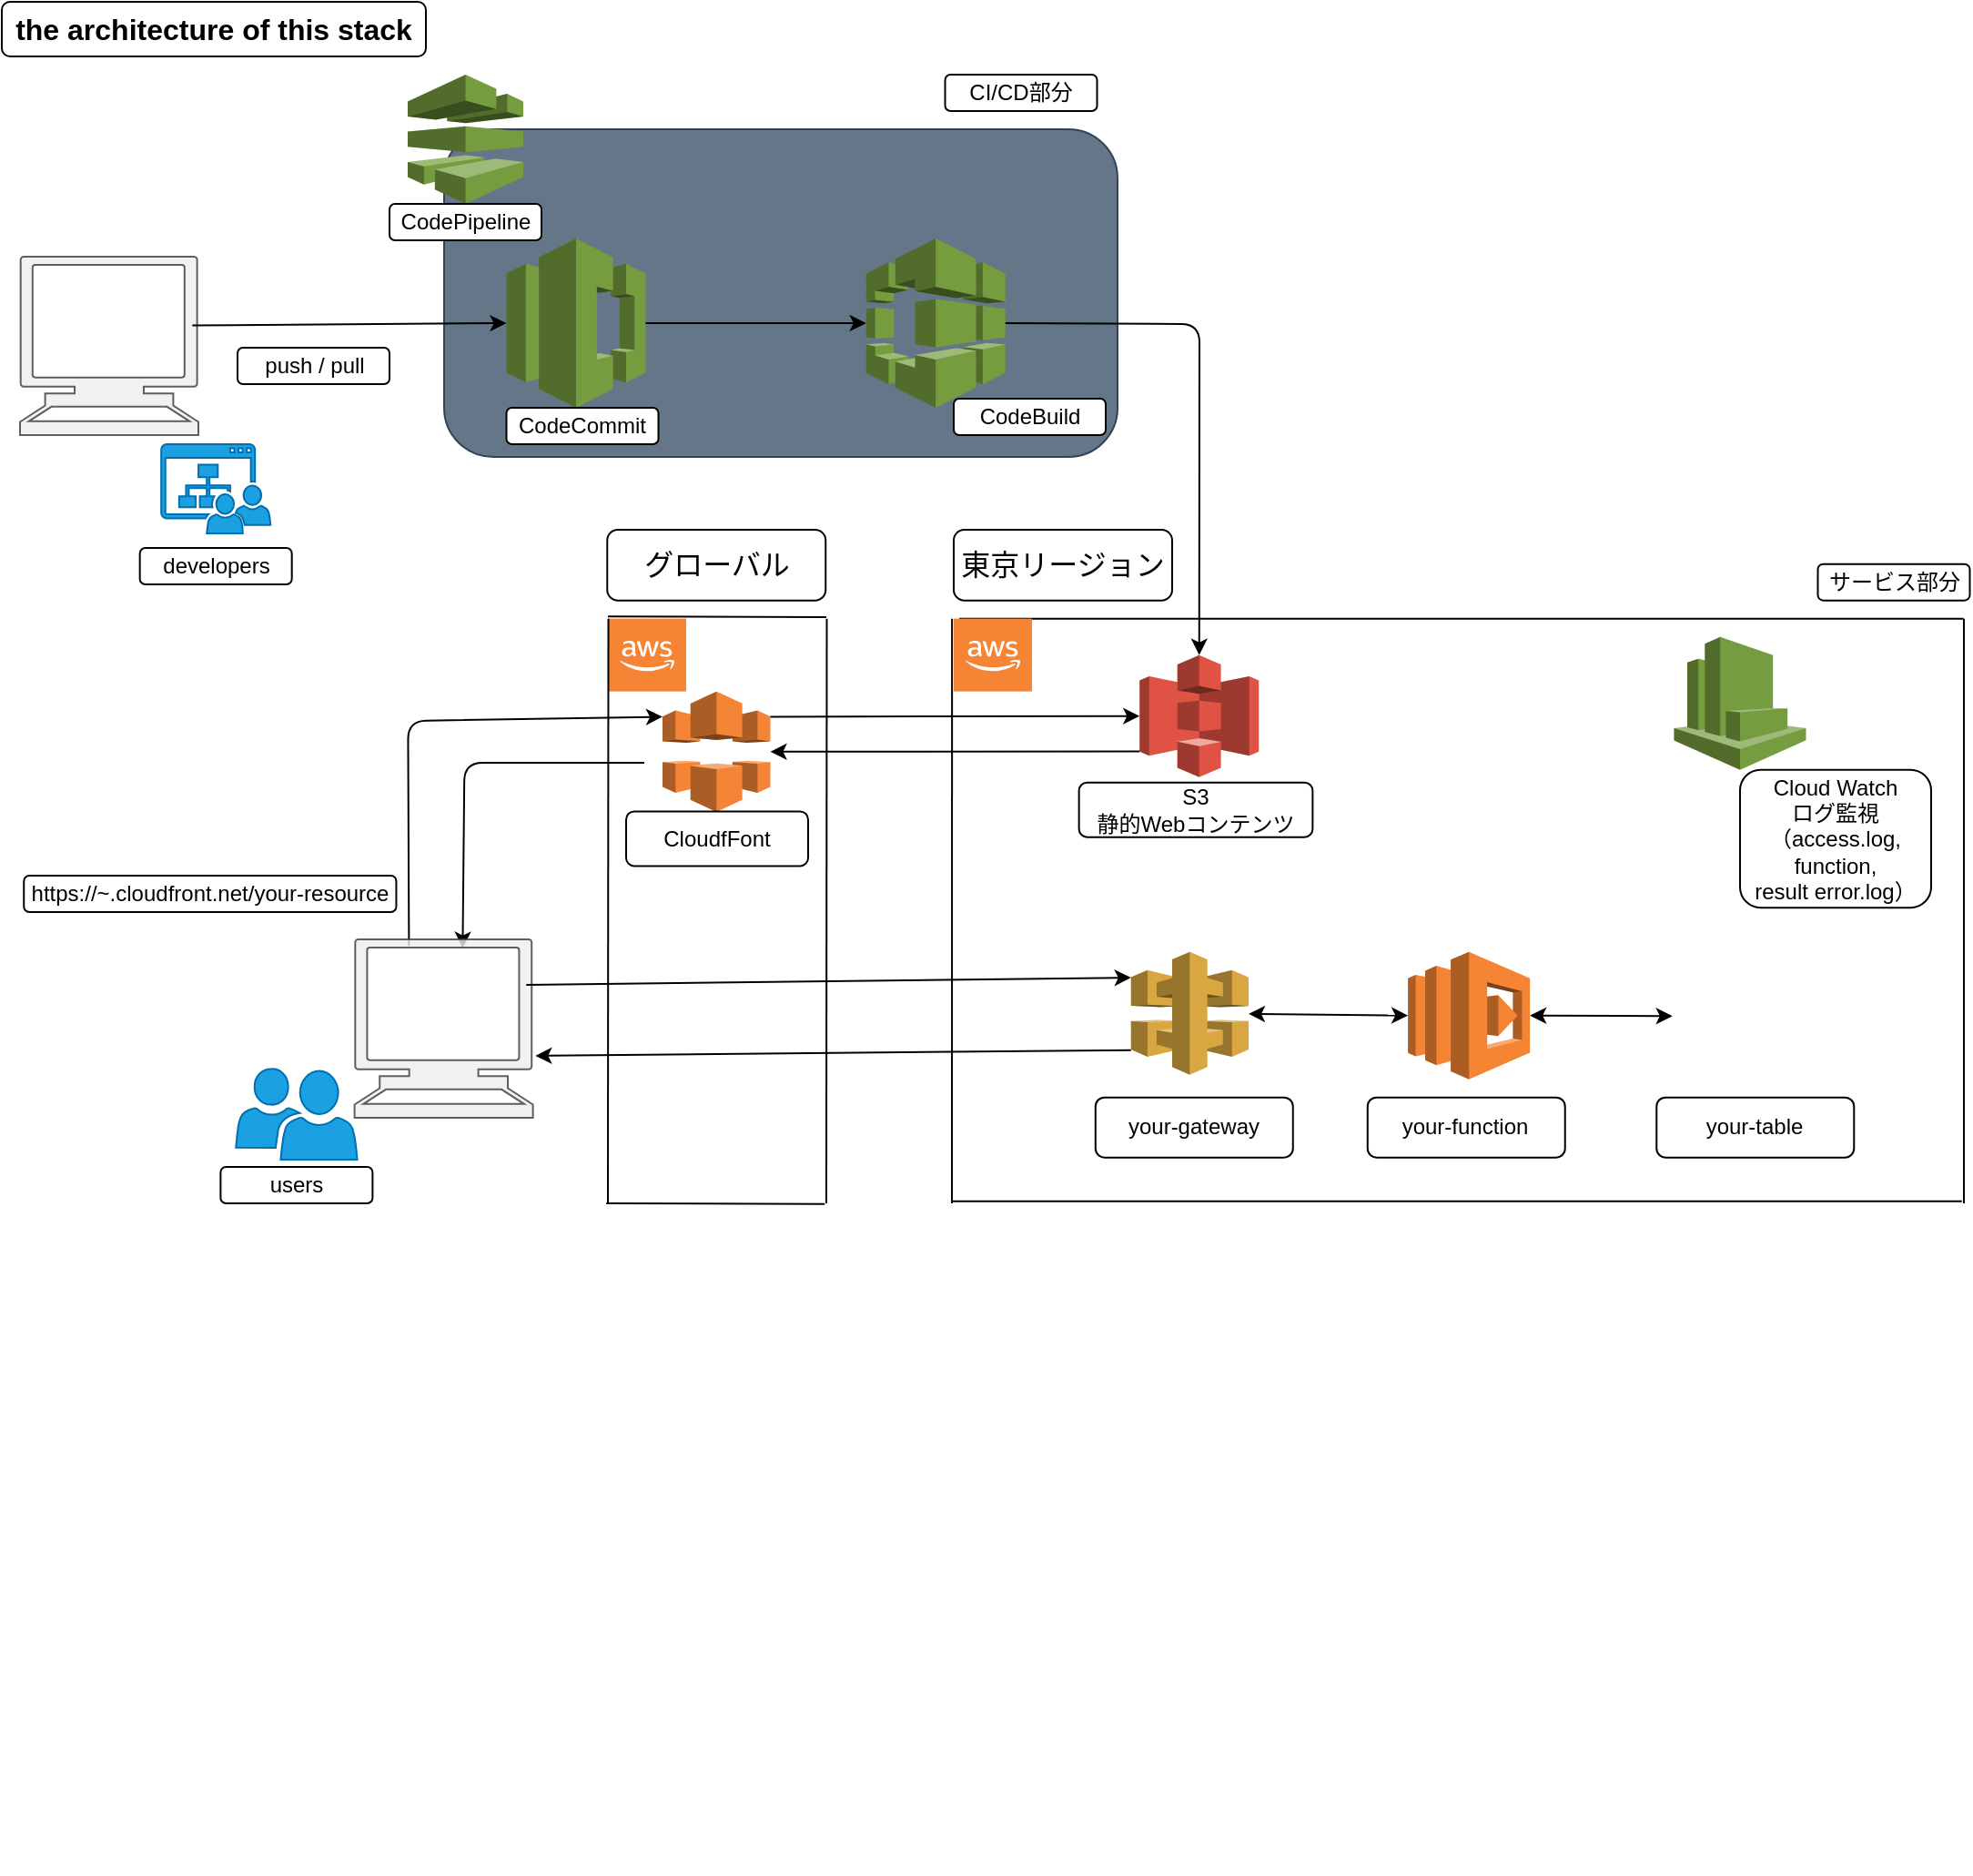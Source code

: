 <mxfile version="13.1.3">
    <diagram id="RdlPr2Q6MnW2luUlwpBi" name="architecture">
        <mxGraphModel dx="392" dy="711" grid="1" gridSize="10" guides="1" tooltips="1" connect="1" arrows="1" fold="1" page="1" pageScale="1" pageWidth="827" pageHeight="1169" math="0" shadow="0">
            <root>
                <mxCell id="1V4Hd56TM4v9YoMfYFqL-0"/>
                <mxCell id="1V4Hd56TM4v9YoMfYFqL-1" parent="1V4Hd56TM4v9YoMfYFqL-0"/>
                <mxCell id="1V4Hd56TM4v9YoMfYFqL-2" value="" style="rounded=1;whiteSpace=wrap;html=1;fillColor=#647687;strokeColor=#314354;fontColor=#ffffff;" parent="1V4Hd56TM4v9YoMfYFqL-1" vertex="1">
                    <mxGeometry x="1070" y="70" width="370" height="180" as="geometry"/>
                </mxCell>
                <mxCell id="1V4Hd56TM4v9YoMfYFqL-3" value="&lt;span style=&quot;font-size: 16px&quot;&gt;&lt;b&gt;the architecture of this stack&lt;/b&gt;&lt;/span&gt;" style="rounded=1;whiteSpace=wrap;html=1;" parent="1V4Hd56TM4v9YoMfYFqL-1" vertex="1">
                    <mxGeometry x="827" width="233" height="30" as="geometry"/>
                </mxCell>
                <mxCell id="1V4Hd56TM4v9YoMfYFqL-5" value="" style="outlineConnect=0;dashed=0;verticalLabelPosition=bottom;verticalAlign=top;align=center;html=1;shape=mxgraph.aws3.cloudwatch;fillColor=#759C3E;gradientColor=none;" parent="1V4Hd56TM4v9YoMfYFqL-1" vertex="1">
                    <mxGeometry x="1745.75" y="348.82" width="72.5" height="73" as="geometry"/>
                </mxCell>
                <mxCell id="1V4Hd56TM4v9YoMfYFqL-6" value="Cloud Watch&lt;br&gt;ログ監視（access.log,&lt;br&gt;function,&lt;br&gt;result&amp;nbsp;error.log）" style="rounded=1;whiteSpace=wrap;html=1;" parent="1V4Hd56TM4v9YoMfYFqL-1" vertex="1">
                    <mxGeometry x="1782" y="421.82" width="105" height="75.75" as="geometry"/>
                </mxCell>
                <mxCell id="1V4Hd56TM4v9YoMfYFqL-7" value="" style="endArrow=none;html=1;" parent="1V4Hd56TM4v9YoMfYFqL-1" edge="1">
                    <mxGeometry width="50" height="50" relative="1" as="geometry">
                        <mxPoint x="1349" y="660" as="sourcePoint"/>
                        <mxPoint x="1349.07" y="338.82" as="targetPoint"/>
                    </mxGeometry>
                </mxCell>
                <mxCell id="1V4Hd56TM4v9YoMfYFqL-8" value="" style="endArrow=none;html=1;" parent="1V4Hd56TM4v9YoMfYFqL-1" edge="1">
                    <mxGeometry width="50" height="50" relative="1" as="geometry">
                        <mxPoint x="1353" y="338.82" as="sourcePoint"/>
                        <mxPoint x="1904.75" y="338.82" as="targetPoint"/>
                        <Array as="points">
                            <mxPoint x="1737.5" y="338.82"/>
                        </Array>
                    </mxGeometry>
                </mxCell>
                <mxCell id="1V4Hd56TM4v9YoMfYFqL-9" value="" style="endArrow=none;html=1;" parent="1V4Hd56TM4v9YoMfYFqL-1" edge="1">
                    <mxGeometry width="50" height="50" relative="1" as="geometry">
                        <mxPoint x="1905" y="660" as="sourcePoint"/>
                        <mxPoint x="1905" y="338.82" as="targetPoint"/>
                    </mxGeometry>
                </mxCell>
                <mxCell id="1V4Hd56TM4v9YoMfYFqL-10" value="" style="endArrow=none;html=1;" parent="1V4Hd56TM4v9YoMfYFqL-1" edge="1">
                    <mxGeometry width="50" height="50" relative="1" as="geometry">
                        <mxPoint x="1349.13" y="658.82" as="sourcePoint"/>
                        <mxPoint x="1903.88" y="658.82" as="targetPoint"/>
                        <Array as="points">
                            <mxPoint x="1740.13" y="658.82"/>
                        </Array>
                    </mxGeometry>
                </mxCell>
                <mxCell id="1V4Hd56TM4v9YoMfYFqL-12" value="S3&lt;br&gt;静的Webコンテンツ" style="rounded=1;whiteSpace=wrap;html=1;" parent="1V4Hd56TM4v9YoMfYFqL-1" vertex="1">
                    <mxGeometry x="1418.82" y="428.82" width="128.37" height="30" as="geometry"/>
                </mxCell>
                <mxCell id="1V4Hd56TM4v9YoMfYFqL-13" value="" style="endArrow=classic;html=1;exitX=0.305;exitY=0.037;exitDx=0;exitDy=0;exitPerimeter=0;entryX=0;entryY=0.21;entryDx=0;entryDy=0;entryPerimeter=0;" parent="1V4Hd56TM4v9YoMfYFqL-1" source="1V4Hd56TM4v9YoMfYFqL-27" target="y1uZQRvIRHTs39_nLoEU-7" edge="1">
                    <mxGeometry width="50" height="50" relative="1" as="geometry">
                        <mxPoint x="1050.18" y="708" as="sourcePoint"/>
                        <mxPoint x="1160" y="392" as="targetPoint"/>
                        <Array as="points">
                            <mxPoint x="1050.18" y="395"/>
                        </Array>
                    </mxGeometry>
                </mxCell>
                <mxCell id="1V4Hd56TM4v9YoMfYFqL-14" value="" style="outlineConnect=0;dashed=0;verticalLabelPosition=bottom;verticalAlign=top;align=center;html=1;shape=mxgraph.aws3.cloud_2;fillColor=#F58534;gradientColor=none;" parent="1V4Hd56TM4v9YoMfYFqL-1" vertex="1">
                    <mxGeometry x="1350" y="338.82" width="43" height="40" as="geometry"/>
                </mxCell>
                <mxCell id="1V4Hd56TM4v9YoMfYFqL-16" value="" style="endArrow=classic;html=1;entryX=0.606;entryY=0.049;entryDx=0;entryDy=0;entryPerimeter=0;" parent="1V4Hd56TM4v9YoMfYFqL-1" target="1V4Hd56TM4v9YoMfYFqL-27" edge="1">
                    <mxGeometry width="50" height="50" relative="1" as="geometry">
                        <mxPoint x="1180" y="418" as="sourcePoint"/>
                        <mxPoint x="1081.676" y="706.628" as="targetPoint"/>
                        <Array as="points">
                            <mxPoint x="1081.18" y="418"/>
                        </Array>
                    </mxGeometry>
                </mxCell>
                <mxCell id="1V4Hd56TM4v9YoMfYFqL-26" style="edgeStyle=orthogonalEdgeStyle;rounded=0;orthogonalLoop=1;jettySize=auto;html=1;exitX=0.5;exitY=1;exitDx=0;exitDy=0;" parent="1V4Hd56TM4v9YoMfYFqL-1" edge="1">
                    <mxGeometry relative="1" as="geometry">
                        <mxPoint x="1686" y="1020" as="sourcePoint"/>
                        <mxPoint x="1686" y="1020" as="targetPoint"/>
                    </mxGeometry>
                </mxCell>
                <mxCell id="1V4Hd56TM4v9YoMfYFqL-27" value="" style="shape=mxgraph.signs.tech.computer;html=1;fillColor=#eeeeee;strokeColor=#36393d;verticalLabelPosition=bottom;verticalAlign=top;align=center;opacity=80;" parent="1V4Hd56TM4v9YoMfYFqL-1" vertex="1">
                    <mxGeometry x="1020.81" y="515" width="98" height="98" as="geometry"/>
                </mxCell>
                <mxCell id="1V4Hd56TM4v9YoMfYFqL-49" value="" style="outlineConnect=0;dashed=0;verticalLabelPosition=bottom;verticalAlign=top;align=center;html=1;shape=mxgraph.aws3.s3;fillColor=#E05243;gradientColor=none;" parent="1V4Hd56TM4v9YoMfYFqL-1" vertex="1">
                    <mxGeometry x="1452.12" y="358.82" width="65.5" height="67" as="geometry"/>
                </mxCell>
                <mxCell id="1V4Hd56TM4v9YoMfYFqL-50" value="&lt;font style=&quot;font-size: 16px&quot;&gt;東京リージョン&lt;/font&gt;" style="rounded=1;whiteSpace=wrap;html=1;" parent="1V4Hd56TM4v9YoMfYFqL-1" vertex="1">
                    <mxGeometry x="1350" y="290" width="120" height="38.82" as="geometry"/>
                </mxCell>
                <mxCell id="1V4Hd56TM4v9YoMfYFqL-51" value="" style="outlineConnect=0;dashed=0;verticalLabelPosition=bottom;verticalAlign=top;align=center;html=1;shape=mxgraph.aws3.codepipeline;fillColor=#759C3E;gradientColor=none;" parent="1V4Hd56TM4v9YoMfYFqL-1" vertex="1">
                    <mxGeometry x="1050" y="40" width="63.5" height="71" as="geometry"/>
                </mxCell>
                <mxCell id="1V4Hd56TM4v9YoMfYFqL-52" value="" style="outlineConnect=0;dashed=0;verticalLabelPosition=bottom;verticalAlign=top;align=center;html=1;shape=mxgraph.aws3.codecommit;fillColor=#759C3E;gradientColor=none;" parent="1V4Hd56TM4v9YoMfYFqL-1" vertex="1">
                    <mxGeometry x="1104.25" y="130" width="76.5" height="93" as="geometry"/>
                </mxCell>
                <mxCell id="1V4Hd56TM4v9YoMfYFqL-53" value="" style="outlineConnect=0;dashed=0;verticalLabelPosition=bottom;verticalAlign=top;align=center;html=1;shape=mxgraph.aws3.codebuild;fillColor=#759C3E;gradientColor=none;" parent="1V4Hd56TM4v9YoMfYFqL-1" vertex="1">
                    <mxGeometry x="1301.87" y="130" width="76.5" height="93" as="geometry"/>
                </mxCell>
                <mxCell id="1V4Hd56TM4v9YoMfYFqL-54" value="" style="endArrow=classic;html=1;exitX=1;exitY=0.5;exitDx=0;exitDy=0;exitPerimeter=0;entryX=0;entryY=0.5;entryDx=0;entryDy=0;entryPerimeter=0;" parent="1V4Hd56TM4v9YoMfYFqL-1" source="1V4Hd56TM4v9YoMfYFqL-52" target="1V4Hd56TM4v9YoMfYFqL-53" edge="1">
                    <mxGeometry width="50" height="50" relative="1" as="geometry">
                        <mxPoint x="1200" y="200" as="sourcePoint"/>
                        <mxPoint x="1250" y="150" as="targetPoint"/>
                    </mxGeometry>
                </mxCell>
                <mxCell id="1V4Hd56TM4v9YoMfYFqL-55" value="" style="endArrow=classic;html=1;exitX=1;exitY=0.5;exitDx=0;exitDy=0;exitPerimeter=0;entryX=0.5;entryY=0;entryDx=0;entryDy=0;entryPerimeter=0;" parent="1V4Hd56TM4v9YoMfYFqL-1" source="1V4Hd56TM4v9YoMfYFqL-53" target="1V4Hd56TM4v9YoMfYFqL-49" edge="1">
                    <mxGeometry width="50" height="50" relative="1" as="geometry">
                        <mxPoint x="1410" y="260" as="sourcePoint"/>
                        <mxPoint x="1460" y="210" as="targetPoint"/>
                        <Array as="points">
                            <mxPoint x="1485" y="177"/>
                        </Array>
                    </mxGeometry>
                </mxCell>
                <mxCell id="1V4Hd56TM4v9YoMfYFqL-56" value="" style="shape=mxgraph.signs.tech.computer;html=1;fillColor=#eeeeee;strokeColor=#36393d;verticalLabelPosition=bottom;verticalAlign=top;align=center;opacity=80;" parent="1V4Hd56TM4v9YoMfYFqL-1" vertex="1">
                    <mxGeometry x="837" y="140" width="98" height="98" as="geometry"/>
                </mxCell>
                <mxCell id="1V4Hd56TM4v9YoMfYFqL-57" value="" style="endArrow=classic;html=1;exitX=0.966;exitY=0.385;exitDx=0;exitDy=0;exitPerimeter=0;entryX=0;entryY=0.5;entryDx=0;entryDy=0;entryPerimeter=0;" parent="1V4Hd56TM4v9YoMfYFqL-1" source="1V4Hd56TM4v9YoMfYFqL-56" target="1V4Hd56TM4v9YoMfYFqL-52" edge="1">
                    <mxGeometry width="50" height="50" relative="1" as="geometry">
                        <mxPoint x="990" y="210" as="sourcePoint"/>
                        <mxPoint x="1040" y="160" as="targetPoint"/>
                    </mxGeometry>
                </mxCell>
                <mxCell id="1V4Hd56TM4v9YoMfYFqL-58" value="CodePipeline" style="rounded=1;whiteSpace=wrap;html=1;" parent="1V4Hd56TM4v9YoMfYFqL-1" vertex="1">
                    <mxGeometry x="1040" y="111" width="83.5" height="20" as="geometry"/>
                </mxCell>
                <mxCell id="1V4Hd56TM4v9YoMfYFqL-59" value="CodeCommit" style="rounded=1;whiteSpace=wrap;html=1;" parent="1V4Hd56TM4v9YoMfYFqL-1" vertex="1">
                    <mxGeometry x="1104.25" y="223" width="83.5" height="20" as="geometry"/>
                </mxCell>
                <mxCell id="1V4Hd56TM4v9YoMfYFqL-60" value="CodeBuild" style="rounded=1;whiteSpace=wrap;html=1;" parent="1V4Hd56TM4v9YoMfYFqL-1" vertex="1">
                    <mxGeometry x="1350" y="218" width="83.5" height="20" as="geometry"/>
                </mxCell>
                <mxCell id="1V4Hd56TM4v9YoMfYFqL-61" value="push / pull" style="rounded=1;whiteSpace=wrap;html=1;" parent="1V4Hd56TM4v9YoMfYFqL-1" vertex="1">
                    <mxGeometry x="956.5" y="190" width="83.5" height="20" as="geometry"/>
                </mxCell>
                <mxCell id="1V4Hd56TM4v9YoMfYFqL-65" value="" style="shape=image;html=1;verticalAlign=top;verticalLabelPosition=bottom;labelBackgroundColor=#ffffff;imageAspect=0;aspect=fixed;image=https://cdn4.iconfinder.com/data/icons/logos-and-brands/512/367_Vuejs_logo-128.png" parent="1V4Hd56TM4v9YoMfYFqL-1" vertex="1">
                    <mxGeometry x="1494.75" y="338.82" width="55" height="55" as="geometry"/>
                </mxCell>
                <mxCell id="1V4Hd56TM4v9YoMfYFqL-66" value="" style="outlineConnect=0;dashed=0;verticalLabelPosition=bottom;verticalAlign=top;align=center;html=1;shape=mxgraph.aws3.api_gateway;fillColor=#D9A741;gradientColor=none;" parent="1V4Hd56TM4v9YoMfYFqL-1" vertex="1">
                    <mxGeometry x="1447.37" y="521.82" width="64.63" height="67.5" as="geometry"/>
                </mxCell>
                <mxCell id="1V4Hd56TM4v9YoMfYFqL-68" value="your-function" style="rounded=1;whiteSpace=wrap;html=1;" parent="1V4Hd56TM4v9YoMfYFqL-1" vertex="1">
                    <mxGeometry x="1577.38" y="601.82" width="108.49" height="33" as="geometry"/>
                </mxCell>
                <mxCell id="1V4Hd56TM4v9YoMfYFqL-69" value="" style="outlineConnect=0;dashed=0;verticalLabelPosition=bottom;verticalAlign=top;align=center;html=1;shape=mxgraph.aws3.lambda;fillColor=#F58534;gradientColor=none;" parent="1V4Hd56TM4v9YoMfYFqL-1" vertex="1">
                    <mxGeometry x="1599.58" y="521.82" width="67" height="70" as="geometry"/>
                </mxCell>
                <mxCell id="1V4Hd56TM4v9YoMfYFqL-70" value="" style="endArrow=classic;html=1;entryX=0;entryY=0.21;entryDx=0;entryDy=0;entryPerimeter=0;" parent="1V4Hd56TM4v9YoMfYFqL-1" target="1V4Hd56TM4v9YoMfYFqL-66" edge="1">
                    <mxGeometry width="50" height="50" relative="1" as="geometry">
                        <mxPoint x="1115.13" y="540" as="sourcePoint"/>
                        <mxPoint x="1255.63" y="799.41" as="targetPoint"/>
                        <Array as="points"/>
                    </mxGeometry>
                </mxCell>
                <mxCell id="1V4Hd56TM4v9YoMfYFqL-71" value="" style="endArrow=classic;html=1;exitX=0;exitY=0.8;exitDx=0;exitDy=0;exitPerimeter=0;entryX=1.014;entryY=0.653;entryDx=0;entryDy=0;entryPerimeter=0;" parent="1V4Hd56TM4v9YoMfYFqL-1" source="1V4Hd56TM4v9YoMfYFqL-66" target="1V4Hd56TM4v9YoMfYFqL-27" edge="1">
                    <mxGeometry width="50" height="50" relative="1" as="geometry">
                        <mxPoint x="1246.88" y="890.4" as="sourcePoint"/>
                        <mxPoint x="924.13" y="890" as="targetPoint"/>
                        <Array as="points"/>
                    </mxGeometry>
                </mxCell>
                <mxCell id="1V4Hd56TM4v9YoMfYFqL-72" value="" style="endArrow=classic;startArrow=classic;html=1;entryX=0;entryY=0.5;entryDx=0;entryDy=0;entryPerimeter=0;" parent="1V4Hd56TM4v9YoMfYFqL-1" source="1V4Hd56TM4v9YoMfYFqL-66" target="1V4Hd56TM4v9YoMfYFqL-69" edge="1">
                    <mxGeometry width="50" height="50" relative="1" as="geometry">
                        <mxPoint x="1517.72" y="561.82" as="sourcePoint"/>
                        <mxPoint x="1597.32" y="561.82" as="targetPoint"/>
                    </mxGeometry>
                </mxCell>
                <mxCell id="1V4Hd56TM4v9YoMfYFqL-73" value="" style="shape=image;html=1;verticalAlign=top;verticalLabelPosition=bottom;labelBackgroundColor=#ffffff;imageAspect=0;aspect=fixed;image=https://cdn2.iconfinder.com/data/icons/amazon-aws-stencils/100/Database_copy_DynamoDB-128.png" parent="1V4Hd56TM4v9YoMfYFqL-1" vertex="1">
                    <mxGeometry x="1744.88" y="511.82" width="91" height="91" as="geometry"/>
                </mxCell>
                <mxCell id="1V4Hd56TM4v9YoMfYFqL-74" value="" style="endArrow=classic;startArrow=classic;html=1;exitX=1;exitY=0.5;exitDx=0;exitDy=0;exitPerimeter=0;" parent="1V4Hd56TM4v9YoMfYFqL-1" source="1V4Hd56TM4v9YoMfYFqL-69" target="1V4Hd56TM4v9YoMfYFqL-73" edge="1">
                    <mxGeometry width="50" height="50" relative="1" as="geometry">
                        <mxPoint x="1672.23" y="556.73" as="sourcePoint"/>
                        <mxPoint x="1744.88" y="556.73" as="targetPoint"/>
                    </mxGeometry>
                </mxCell>
                <mxCell id="1V4Hd56TM4v9YoMfYFqL-84" value="" style="shape=image;html=1;verticalAlign=top;verticalLabelPosition=bottom;labelBackgroundColor=#ffffff;imageAspect=0;aspect=fixed;image=https://cdn2.iconfinder.com/data/icons/designer-skills/128/react-128.png" parent="1V4Hd56TM4v9YoMfYFqL-1" vertex="1">
                    <mxGeometry x="1552.95" y="338.82" width="60" height="60" as="geometry"/>
                </mxCell>
                <mxCell id="1V4Hd56TM4v9YoMfYFqL-87" value="your-gateway" style="rounded=1;whiteSpace=wrap;html=1;" parent="1V4Hd56TM4v9YoMfYFqL-1" vertex="1">
                    <mxGeometry x="1427.89" y="601.82" width="108.49" height="33" as="geometry"/>
                </mxCell>
                <mxCell id="1V4Hd56TM4v9YoMfYFqL-88" value="your-table" style="rounded=1;whiteSpace=wrap;html=1;" parent="1V4Hd56TM4v9YoMfYFqL-1" vertex="1">
                    <mxGeometry x="1736.14" y="601.82" width="108.49" height="33" as="geometry"/>
                </mxCell>
                <mxCell id="1V4Hd56TM4v9YoMfYFqL-89" value="" style="shape=image;html=1;verticalAlign=top;verticalLabelPosition=bottom;labelBackgroundColor=#ffffff;imageAspect=0;aspect=fixed;image=https://cdn0.iconfinder.com/data/icons/work-from-home-18/512/DocumentManagement-documentation-folder-projectmanagement-filemanagement-128.png" parent="1V4Hd56TM4v9YoMfYFqL-1" vertex="1">
                    <mxGeometry x="857.41" y="147.91" width="57.18" height="57.18" as="geometry"/>
                </mxCell>
                <mxCell id="1V4Hd56TM4v9YoMfYFqL-90" value="" style="pointerEvents=1;shadow=0;dashed=0;html=1;strokeColor=#006EAF;labelPosition=center;verticalLabelPosition=bottom;verticalAlign=top;align=center;fillColor=#1ba1e2;shape=mxgraph.mscae.intune.user_group;fontColor=#ffffff;" parent="1V4Hd56TM4v9YoMfYFqL-1" vertex="1">
                    <mxGeometry x="955.63" y="586" width="66.64" height="50" as="geometry"/>
                </mxCell>
                <mxCell id="1V4Hd56TM4v9YoMfYFqL-91" value="" style="pointerEvents=1;shadow=0;dashed=0;html=1;strokeColor=#006EAF;fillColor=#1ba1e2;labelPosition=center;verticalLabelPosition=bottom;verticalAlign=top;outlineConnect=0;align=center;shape=mxgraph.office.sites.site_team;fontColor=#ffffff;" parent="1V4Hd56TM4v9YoMfYFqL-1" vertex="1">
                    <mxGeometry x="914.59" y="243" width="60" height="49" as="geometry"/>
                </mxCell>
                <mxCell id="1V4Hd56TM4v9YoMfYFqL-92" value="developers" style="rounded=1;whiteSpace=wrap;html=1;" parent="1V4Hd56TM4v9YoMfYFqL-1" vertex="1">
                    <mxGeometry x="902.84" y="300" width="83.5" height="20" as="geometry"/>
                </mxCell>
                <mxCell id="1V4Hd56TM4v9YoMfYFqL-93" value="users" style="rounded=1;whiteSpace=wrap;html=1;" parent="1V4Hd56TM4v9YoMfYFqL-1" vertex="1">
                    <mxGeometry x="947.2" y="640" width="83.5" height="20" as="geometry"/>
                </mxCell>
                <mxCell id="YR5qknhH75OjI4QVviJk-4" value="サービス部分" style="rounded=1;whiteSpace=wrap;html=1;" parent="1V4Hd56TM4v9YoMfYFqL-1" vertex="1">
                    <mxGeometry x="1824.75" y="308.82" width="83.5" height="20" as="geometry"/>
                </mxCell>
                <mxCell id="YR5qknhH75OjI4QVviJk-5" value="CI/CD部分" style="rounded=1;whiteSpace=wrap;html=1;" parent="1V4Hd56TM4v9YoMfYFqL-1" vertex="1">
                    <mxGeometry x="1345.26" y="40" width="83.5" height="20" as="geometry"/>
                </mxCell>
                <mxCell id="y1uZQRvIRHTs39_nLoEU-1" value="" style="outlineConnect=0;dashed=0;verticalLabelPosition=bottom;verticalAlign=top;align=center;html=1;shape=mxgraph.aws3.cloud_2;fillColor=#F58534;gradientColor=none;" parent="1V4Hd56TM4v9YoMfYFqL-1" vertex="1">
                    <mxGeometry x="1160" y="338.82" width="43" height="40" as="geometry"/>
                </mxCell>
                <mxCell id="y1uZQRvIRHTs39_nLoEU-3" value="" style="endArrow=none;html=1;" parent="1V4Hd56TM4v9YoMfYFqL-1" edge="1">
                    <mxGeometry width="50" height="50" relative="1" as="geometry">
                        <mxPoint x="1160" y="660" as="sourcePoint"/>
                        <mxPoint x="1160.25" y="338.82" as="targetPoint"/>
                    </mxGeometry>
                </mxCell>
                <mxCell id="y1uZQRvIRHTs39_nLoEU-4" value="" style="endArrow=none;html=1;" parent="1V4Hd56TM4v9YoMfYFqL-1" edge="1">
                    <mxGeometry width="50" height="50" relative="1" as="geometry">
                        <mxPoint x="1160" y="337.64" as="sourcePoint"/>
                        <mxPoint x="1280" y="338" as="targetPoint"/>
                        <Array as="points"/>
                    </mxGeometry>
                </mxCell>
                <mxCell id="y1uZQRvIRHTs39_nLoEU-5" value="" style="endArrow=none;html=1;" parent="1V4Hd56TM4v9YoMfYFqL-1" edge="1">
                    <mxGeometry width="50" height="50" relative="1" as="geometry">
                        <mxPoint x="1159.13" y="660.0" as="sourcePoint"/>
                        <mxPoint x="1279.13" y="660.36" as="targetPoint"/>
                        <Array as="points"/>
                    </mxGeometry>
                </mxCell>
                <mxCell id="y1uZQRvIRHTs39_nLoEU-6" value="" style="endArrow=none;html=1;" parent="1V4Hd56TM4v9YoMfYFqL-1" edge="1">
                    <mxGeometry width="50" height="50" relative="1" as="geometry">
                        <mxPoint x="1280" y="660" as="sourcePoint"/>
                        <mxPoint x="1280.25" y="338.82" as="targetPoint"/>
                    </mxGeometry>
                </mxCell>
                <mxCell id="y1uZQRvIRHTs39_nLoEU-7" value="" style="outlineConnect=0;dashed=0;verticalLabelPosition=bottom;verticalAlign=top;align=center;html=1;shape=mxgraph.aws3.cloudfront;fillColor=#F58536;gradientColor=none;" parent="1V4Hd56TM4v9YoMfYFqL-1" vertex="1">
                    <mxGeometry x="1190" y="378.82" width="59.25" height="66.18" as="geometry"/>
                </mxCell>
                <mxCell id="y1uZQRvIRHTs39_nLoEU-8" value="" style="endArrow=classic;html=1;exitX=1;exitY=0.21;exitDx=0;exitDy=0;exitPerimeter=0;entryX=0;entryY=0.5;entryDx=0;entryDy=0;entryPerimeter=0;" parent="1V4Hd56TM4v9YoMfYFqL-1" source="y1uZQRvIRHTs39_nLoEU-7" target="1V4Hd56TM4v9YoMfYFqL-49" edge="1">
                    <mxGeometry width="50" height="50" relative="1" as="geometry">
                        <mxPoint x="1290" y="436.91" as="sourcePoint"/>
                        <mxPoint x="1340" y="386.91" as="targetPoint"/>
                    </mxGeometry>
                </mxCell>
                <mxCell id="y1uZQRvIRHTs39_nLoEU-9" value="" style="endArrow=classic;html=1;exitX=0;exitY=0.79;exitDx=0;exitDy=0;exitPerimeter=0;entryX=1;entryY=0.5;entryDx=0;entryDy=0;entryPerimeter=0;" parent="1V4Hd56TM4v9YoMfYFqL-1" source="1V4Hd56TM4v9YoMfYFqL-49" target="y1uZQRvIRHTs39_nLoEU-7" edge="1">
                    <mxGeometry width="50" height="50" relative="1" as="geometry">
                        <mxPoint x="1290" y="480" as="sourcePoint"/>
                        <mxPoint x="1340" y="430" as="targetPoint"/>
                    </mxGeometry>
                </mxCell>
                <mxCell id="y1uZQRvIRHTs39_nLoEU-10" value="CloudfFont" style="rounded=1;whiteSpace=wrap;html=1;" parent="1V4Hd56TM4v9YoMfYFqL-1" vertex="1">
                    <mxGeometry x="1170" y="444.69" width="100" height="30" as="geometry"/>
                </mxCell>
                <mxCell id="iKqYn6PCyMQMWQ9hPG8o-0" value="&lt;font style=&quot;font-size: 16px&quot;&gt;グローバル&lt;/font&gt;" style="rounded=1;whiteSpace=wrap;html=1;" parent="1V4Hd56TM4v9YoMfYFqL-1" vertex="1">
                    <mxGeometry x="1159.63" y="290" width="120" height="38.82" as="geometry"/>
                </mxCell>
                <mxCell id="iKqYn6PCyMQMWQ9hPG8o-1" value="https://~.cloudfront.net/your-resource" style="rounded=1;whiteSpace=wrap;html=1;" parent="1V4Hd56TM4v9YoMfYFqL-1" vertex="1">
                    <mxGeometry x="839.13" y="480" width="204.59" height="20" as="geometry"/>
                </mxCell>
            </root>
        </mxGraphModel>
    </diagram>
</mxfile>